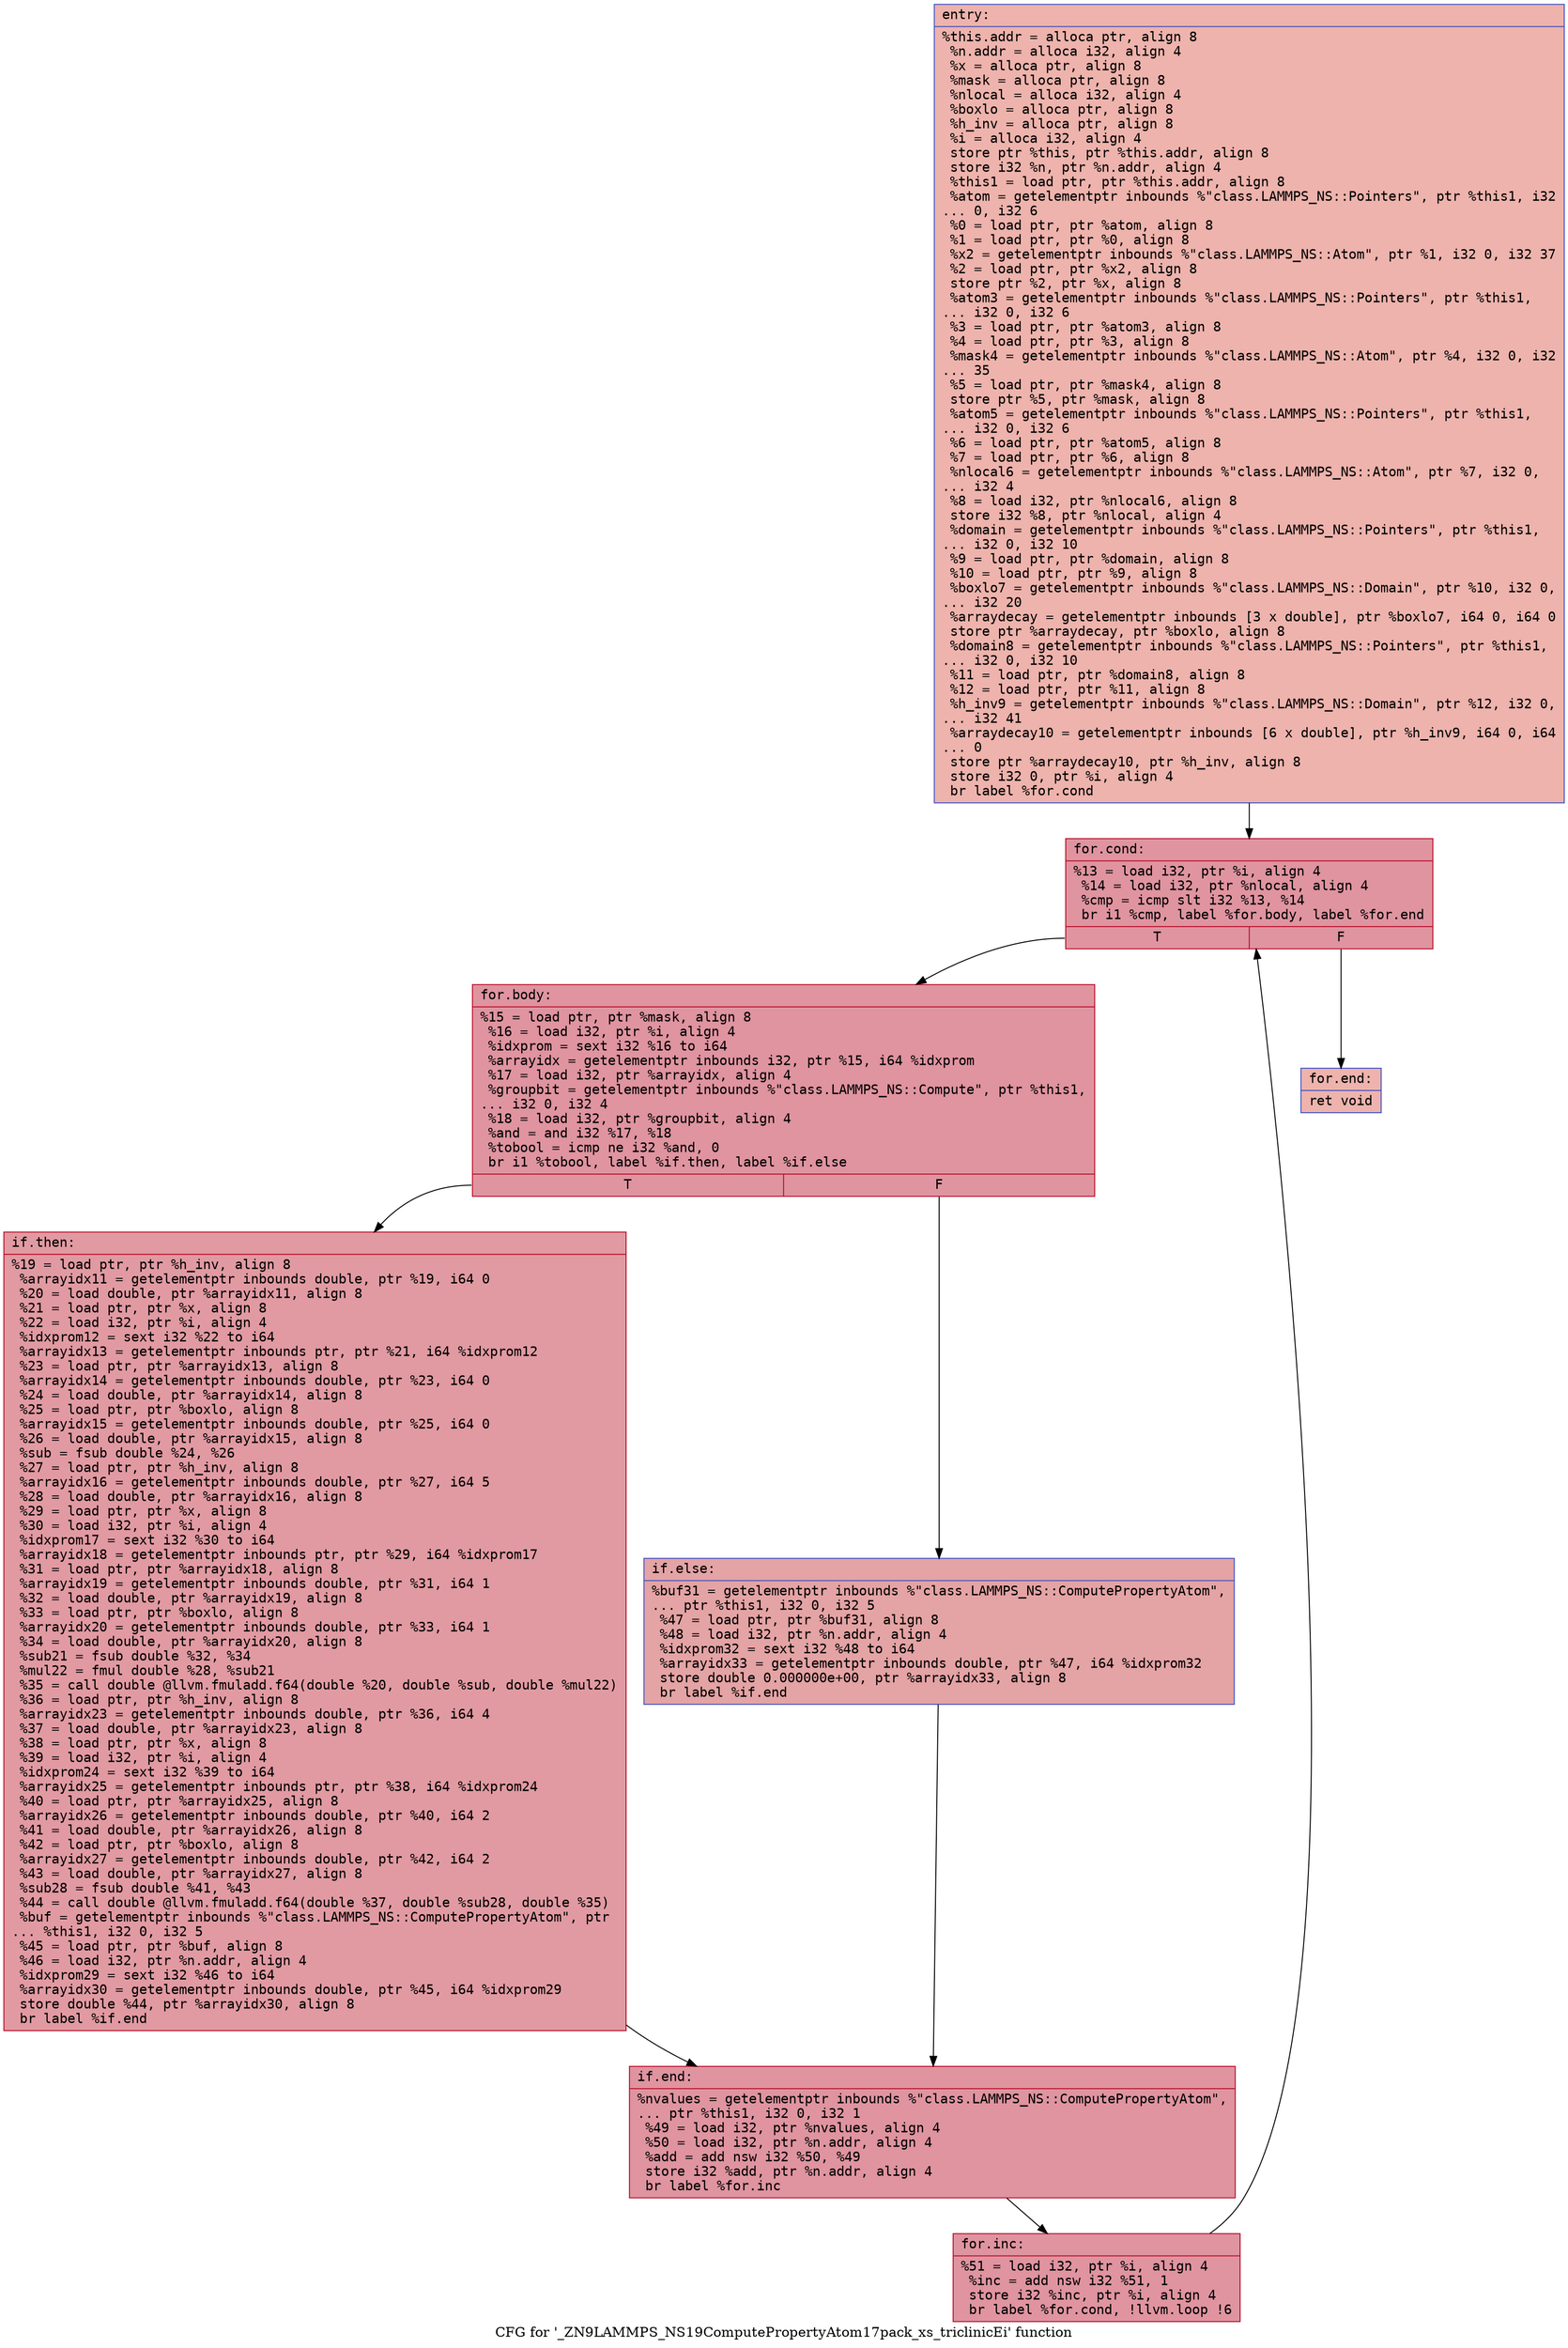 digraph "CFG for '_ZN9LAMMPS_NS19ComputePropertyAtom17pack_xs_triclinicEi' function" {
	label="CFG for '_ZN9LAMMPS_NS19ComputePropertyAtom17pack_xs_triclinicEi' function";

	Node0x55e557c082c0 [shape=record,color="#3d50c3ff", style=filled, fillcolor="#d6524470" fontname="Courier",label="{entry:\l|  %this.addr = alloca ptr, align 8\l  %n.addr = alloca i32, align 4\l  %x = alloca ptr, align 8\l  %mask = alloca ptr, align 8\l  %nlocal = alloca i32, align 4\l  %boxlo = alloca ptr, align 8\l  %h_inv = alloca ptr, align 8\l  %i = alloca i32, align 4\l  store ptr %this, ptr %this.addr, align 8\l  store i32 %n, ptr %n.addr, align 4\l  %this1 = load ptr, ptr %this.addr, align 8\l  %atom = getelementptr inbounds %\"class.LAMMPS_NS::Pointers\", ptr %this1, i32\l... 0, i32 6\l  %0 = load ptr, ptr %atom, align 8\l  %1 = load ptr, ptr %0, align 8\l  %x2 = getelementptr inbounds %\"class.LAMMPS_NS::Atom\", ptr %1, i32 0, i32 37\l  %2 = load ptr, ptr %x2, align 8\l  store ptr %2, ptr %x, align 8\l  %atom3 = getelementptr inbounds %\"class.LAMMPS_NS::Pointers\", ptr %this1,\l... i32 0, i32 6\l  %3 = load ptr, ptr %atom3, align 8\l  %4 = load ptr, ptr %3, align 8\l  %mask4 = getelementptr inbounds %\"class.LAMMPS_NS::Atom\", ptr %4, i32 0, i32\l... 35\l  %5 = load ptr, ptr %mask4, align 8\l  store ptr %5, ptr %mask, align 8\l  %atom5 = getelementptr inbounds %\"class.LAMMPS_NS::Pointers\", ptr %this1,\l... i32 0, i32 6\l  %6 = load ptr, ptr %atom5, align 8\l  %7 = load ptr, ptr %6, align 8\l  %nlocal6 = getelementptr inbounds %\"class.LAMMPS_NS::Atom\", ptr %7, i32 0,\l... i32 4\l  %8 = load i32, ptr %nlocal6, align 8\l  store i32 %8, ptr %nlocal, align 4\l  %domain = getelementptr inbounds %\"class.LAMMPS_NS::Pointers\", ptr %this1,\l... i32 0, i32 10\l  %9 = load ptr, ptr %domain, align 8\l  %10 = load ptr, ptr %9, align 8\l  %boxlo7 = getelementptr inbounds %\"class.LAMMPS_NS::Domain\", ptr %10, i32 0,\l... i32 20\l  %arraydecay = getelementptr inbounds [3 x double], ptr %boxlo7, i64 0, i64 0\l  store ptr %arraydecay, ptr %boxlo, align 8\l  %domain8 = getelementptr inbounds %\"class.LAMMPS_NS::Pointers\", ptr %this1,\l... i32 0, i32 10\l  %11 = load ptr, ptr %domain8, align 8\l  %12 = load ptr, ptr %11, align 8\l  %h_inv9 = getelementptr inbounds %\"class.LAMMPS_NS::Domain\", ptr %12, i32 0,\l... i32 41\l  %arraydecay10 = getelementptr inbounds [6 x double], ptr %h_inv9, i64 0, i64\l... 0\l  store ptr %arraydecay10, ptr %h_inv, align 8\l  store i32 0, ptr %i, align 4\l  br label %for.cond\l}"];
	Node0x55e557c082c0 -> Node0x55e557c09f30[tooltip="entry -> for.cond\nProbability 100.00%" ];
	Node0x55e557c09f30 [shape=record,color="#b70d28ff", style=filled, fillcolor="#b70d2870" fontname="Courier",label="{for.cond:\l|  %13 = load i32, ptr %i, align 4\l  %14 = load i32, ptr %nlocal, align 4\l  %cmp = icmp slt i32 %13, %14\l  br i1 %cmp, label %for.body, label %for.end\l|{<s0>T|<s1>F}}"];
	Node0x55e557c09f30:s0 -> Node0x55e557c0a360[tooltip="for.cond -> for.body\nProbability 96.88%" ];
	Node0x55e557c09f30:s1 -> Node0x55e557c0a3e0[tooltip="for.cond -> for.end\nProbability 3.12%" ];
	Node0x55e557c0a360 [shape=record,color="#b70d28ff", style=filled, fillcolor="#b70d2870" fontname="Courier",label="{for.body:\l|  %15 = load ptr, ptr %mask, align 8\l  %16 = load i32, ptr %i, align 4\l  %idxprom = sext i32 %16 to i64\l  %arrayidx = getelementptr inbounds i32, ptr %15, i64 %idxprom\l  %17 = load i32, ptr %arrayidx, align 4\l  %groupbit = getelementptr inbounds %\"class.LAMMPS_NS::Compute\", ptr %this1,\l... i32 0, i32 4\l  %18 = load i32, ptr %groupbit, align 4\l  %and = and i32 %17, %18\l  %tobool = icmp ne i32 %and, 0\l  br i1 %tobool, label %if.then, label %if.else\l|{<s0>T|<s1>F}}"];
	Node0x55e557c0a360:s0 -> Node0x55e557c0aab0[tooltip="for.body -> if.then\nProbability 62.50%" ];
	Node0x55e557c0a360:s1 -> Node0x55e557c0ab20[tooltip="for.body -> if.else\nProbability 37.50%" ];
	Node0x55e557c0aab0 [shape=record,color="#b70d28ff", style=filled, fillcolor="#bb1b2c70" fontname="Courier",label="{if.then:\l|  %19 = load ptr, ptr %h_inv, align 8\l  %arrayidx11 = getelementptr inbounds double, ptr %19, i64 0\l  %20 = load double, ptr %arrayidx11, align 8\l  %21 = load ptr, ptr %x, align 8\l  %22 = load i32, ptr %i, align 4\l  %idxprom12 = sext i32 %22 to i64\l  %arrayidx13 = getelementptr inbounds ptr, ptr %21, i64 %idxprom12\l  %23 = load ptr, ptr %arrayidx13, align 8\l  %arrayidx14 = getelementptr inbounds double, ptr %23, i64 0\l  %24 = load double, ptr %arrayidx14, align 8\l  %25 = load ptr, ptr %boxlo, align 8\l  %arrayidx15 = getelementptr inbounds double, ptr %25, i64 0\l  %26 = load double, ptr %arrayidx15, align 8\l  %sub = fsub double %24, %26\l  %27 = load ptr, ptr %h_inv, align 8\l  %arrayidx16 = getelementptr inbounds double, ptr %27, i64 5\l  %28 = load double, ptr %arrayidx16, align 8\l  %29 = load ptr, ptr %x, align 8\l  %30 = load i32, ptr %i, align 4\l  %idxprom17 = sext i32 %30 to i64\l  %arrayidx18 = getelementptr inbounds ptr, ptr %29, i64 %idxprom17\l  %31 = load ptr, ptr %arrayidx18, align 8\l  %arrayidx19 = getelementptr inbounds double, ptr %31, i64 1\l  %32 = load double, ptr %arrayidx19, align 8\l  %33 = load ptr, ptr %boxlo, align 8\l  %arrayidx20 = getelementptr inbounds double, ptr %33, i64 1\l  %34 = load double, ptr %arrayidx20, align 8\l  %sub21 = fsub double %32, %34\l  %mul22 = fmul double %28, %sub21\l  %35 = call double @llvm.fmuladd.f64(double %20, double %sub, double %mul22)\l  %36 = load ptr, ptr %h_inv, align 8\l  %arrayidx23 = getelementptr inbounds double, ptr %36, i64 4\l  %37 = load double, ptr %arrayidx23, align 8\l  %38 = load ptr, ptr %x, align 8\l  %39 = load i32, ptr %i, align 4\l  %idxprom24 = sext i32 %39 to i64\l  %arrayidx25 = getelementptr inbounds ptr, ptr %38, i64 %idxprom24\l  %40 = load ptr, ptr %arrayidx25, align 8\l  %arrayidx26 = getelementptr inbounds double, ptr %40, i64 2\l  %41 = load double, ptr %arrayidx26, align 8\l  %42 = load ptr, ptr %boxlo, align 8\l  %arrayidx27 = getelementptr inbounds double, ptr %42, i64 2\l  %43 = load double, ptr %arrayidx27, align 8\l  %sub28 = fsub double %41, %43\l  %44 = call double @llvm.fmuladd.f64(double %37, double %sub28, double %35)\l  %buf = getelementptr inbounds %\"class.LAMMPS_NS::ComputePropertyAtom\", ptr\l... %this1, i32 0, i32 5\l  %45 = load ptr, ptr %buf, align 8\l  %46 = load i32, ptr %n.addr, align 4\l  %idxprom29 = sext i32 %46 to i64\l  %arrayidx30 = getelementptr inbounds double, ptr %45, i64 %idxprom29\l  store double %44, ptr %arrayidx30, align 8\l  br label %if.end\l}"];
	Node0x55e557c0aab0 -> Node0x55e557c0cf20[tooltip="if.then -> if.end\nProbability 100.00%" ];
	Node0x55e557c0ab20 [shape=record,color="#3d50c3ff", style=filled, fillcolor="#c32e3170" fontname="Courier",label="{if.else:\l|  %buf31 = getelementptr inbounds %\"class.LAMMPS_NS::ComputePropertyAtom\",\l... ptr %this1, i32 0, i32 5\l  %47 = load ptr, ptr %buf31, align 8\l  %48 = load i32, ptr %n.addr, align 4\l  %idxprom32 = sext i32 %48 to i64\l  %arrayidx33 = getelementptr inbounds double, ptr %47, i64 %idxprom32\l  store double 0.000000e+00, ptr %arrayidx33, align 8\l  br label %if.end\l}"];
	Node0x55e557c0ab20 -> Node0x55e557c0cf20[tooltip="if.else -> if.end\nProbability 100.00%" ];
	Node0x55e557c0cf20 [shape=record,color="#b70d28ff", style=filled, fillcolor="#b70d2870" fontname="Courier",label="{if.end:\l|  %nvalues = getelementptr inbounds %\"class.LAMMPS_NS::ComputePropertyAtom\",\l... ptr %this1, i32 0, i32 1\l  %49 = load i32, ptr %nvalues, align 4\l  %50 = load i32, ptr %n.addr, align 4\l  %add = add nsw i32 %50, %49\l  store i32 %add, ptr %n.addr, align 4\l  br label %for.inc\l}"];
	Node0x55e557c0cf20 -> Node0x55e557c0df80[tooltip="if.end -> for.inc\nProbability 100.00%" ];
	Node0x55e557c0df80 [shape=record,color="#b70d28ff", style=filled, fillcolor="#b70d2870" fontname="Courier",label="{for.inc:\l|  %51 = load i32, ptr %i, align 4\l  %inc = add nsw i32 %51, 1\l  store i32 %inc, ptr %i, align 4\l  br label %for.cond, !llvm.loop !6\l}"];
	Node0x55e557c0df80 -> Node0x55e557c09f30[tooltip="for.inc -> for.cond\nProbability 100.00%" ];
	Node0x55e557c0a3e0 [shape=record,color="#3d50c3ff", style=filled, fillcolor="#d6524470" fontname="Courier",label="{for.end:\l|  ret void\l}"];
}
